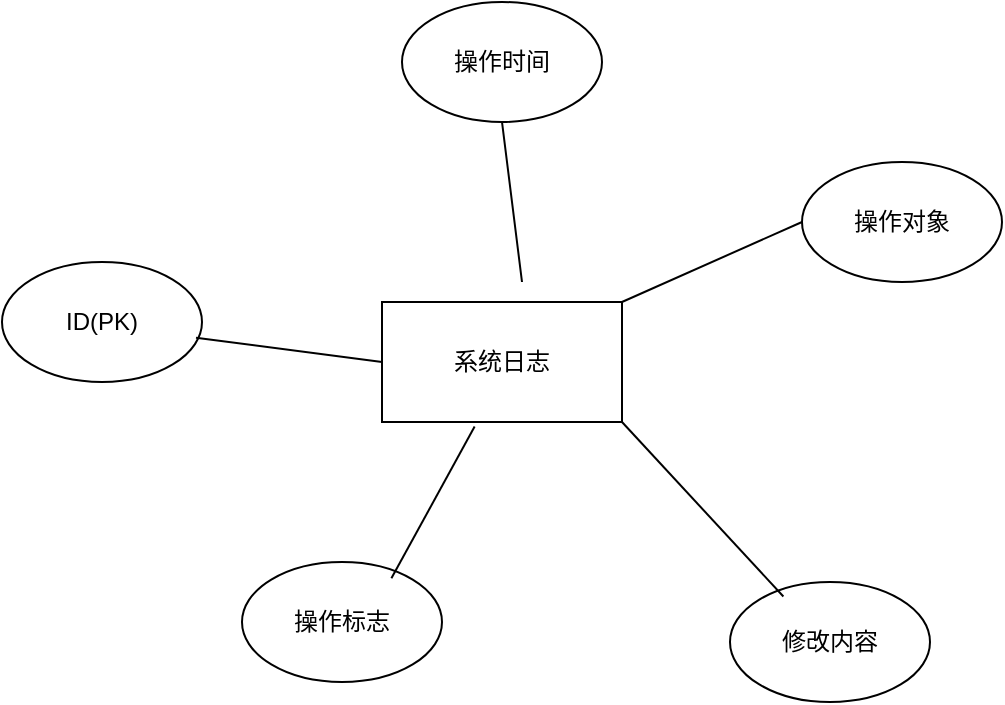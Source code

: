 <mxfile version="26.2.14">
  <diagram name="第 1 页" id="HzSy0HpkaCUEbZPKKQVm">
    <mxGraphModel dx="872" dy="621" grid="1" gridSize="10" guides="1" tooltips="1" connect="1" arrows="1" fold="1" page="1" pageScale="1" pageWidth="827" pageHeight="1169" math="0" shadow="0">
      <root>
        <mxCell id="0" />
        <mxCell id="1" parent="0" />
        <mxCell id="2k98hI7KIQM1wUdcPeF2-11" style="rounded=0;orthogonalLoop=1;jettySize=auto;html=1;exitX=1;exitY=0;exitDx=0;exitDy=0;entryX=0;entryY=0.5;entryDx=0;entryDy=0;endArrow=none;startFill=0;" edge="1" parent="1" source="2k98hI7KIQM1wUdcPeF2-1" target="2k98hI7KIQM1wUdcPeF2-8">
          <mxGeometry relative="1" as="geometry" />
        </mxCell>
        <mxCell id="2k98hI7KIQM1wUdcPeF2-1" value="系统日志" style="rounded=0;whiteSpace=wrap;html=1;" vertex="1" parent="1">
          <mxGeometry x="240" y="170" width="120" height="60" as="geometry" />
        </mxCell>
        <mxCell id="2k98hI7KIQM1wUdcPeF2-2" value="操作标志" style="ellipse;whiteSpace=wrap;html=1;" vertex="1" parent="1">
          <mxGeometry x="170" y="300" width="100" height="60" as="geometry" />
        </mxCell>
        <mxCell id="2k98hI7KIQM1wUdcPeF2-4" value="修改内容" style="ellipse;whiteSpace=wrap;html=1;" vertex="1" parent="1">
          <mxGeometry x="414" y="310" width="100" height="60" as="geometry" />
        </mxCell>
        <mxCell id="2k98hI7KIQM1wUdcPeF2-10" style="rounded=0;orthogonalLoop=1;jettySize=auto;html=1;exitX=0.5;exitY=1;exitDx=0;exitDy=0;endArrow=none;startFill=0;" edge="1" parent="1" source="2k98hI7KIQM1wUdcPeF2-6">
          <mxGeometry relative="1" as="geometry">
            <mxPoint x="310" y="160" as="targetPoint" />
          </mxGeometry>
        </mxCell>
        <mxCell id="2k98hI7KIQM1wUdcPeF2-6" value="操作时间" style="ellipse;whiteSpace=wrap;html=1;" vertex="1" parent="1">
          <mxGeometry x="250" y="20" width="100" height="60" as="geometry" />
        </mxCell>
        <mxCell id="2k98hI7KIQM1wUdcPeF2-7" value="ID(PK)" style="ellipse;whiteSpace=wrap;html=1;" vertex="1" parent="1">
          <mxGeometry x="50" y="150" width="100" height="60" as="geometry" />
        </mxCell>
        <mxCell id="2k98hI7KIQM1wUdcPeF2-8" value="操作对象" style="ellipse;whiteSpace=wrap;html=1;" vertex="1" parent="1">
          <mxGeometry x="450" y="100" width="100" height="60" as="geometry" />
        </mxCell>
        <mxCell id="2k98hI7KIQM1wUdcPeF2-9" style="rounded=0;orthogonalLoop=1;jettySize=auto;html=1;exitX=0;exitY=0.5;exitDx=0;exitDy=0;entryX=0.97;entryY=0.631;entryDx=0;entryDy=0;entryPerimeter=0;endArrow=none;startFill=0;" edge="1" parent="1" source="2k98hI7KIQM1wUdcPeF2-1" target="2k98hI7KIQM1wUdcPeF2-7">
          <mxGeometry relative="1" as="geometry" />
        </mxCell>
        <mxCell id="2k98hI7KIQM1wUdcPeF2-12" style="rounded=0;orthogonalLoop=1;jettySize=auto;html=1;exitX=1;exitY=1;exitDx=0;exitDy=0;entryX=0.267;entryY=0.121;entryDx=0;entryDy=0;entryPerimeter=0;endArrow=none;startFill=0;" edge="1" parent="1" source="2k98hI7KIQM1wUdcPeF2-1" target="2k98hI7KIQM1wUdcPeF2-4">
          <mxGeometry relative="1" as="geometry" />
        </mxCell>
        <mxCell id="2k98hI7KIQM1wUdcPeF2-13" style="rounded=0;orthogonalLoop=1;jettySize=auto;html=1;exitX=0.386;exitY=1.038;exitDx=0;exitDy=0;entryX=0.747;entryY=0.136;entryDx=0;entryDy=0;entryPerimeter=0;endArrow=none;startFill=0;exitPerimeter=0;" edge="1" parent="1" source="2k98hI7KIQM1wUdcPeF2-1" target="2k98hI7KIQM1wUdcPeF2-2">
          <mxGeometry relative="1" as="geometry" />
        </mxCell>
      </root>
    </mxGraphModel>
  </diagram>
</mxfile>
